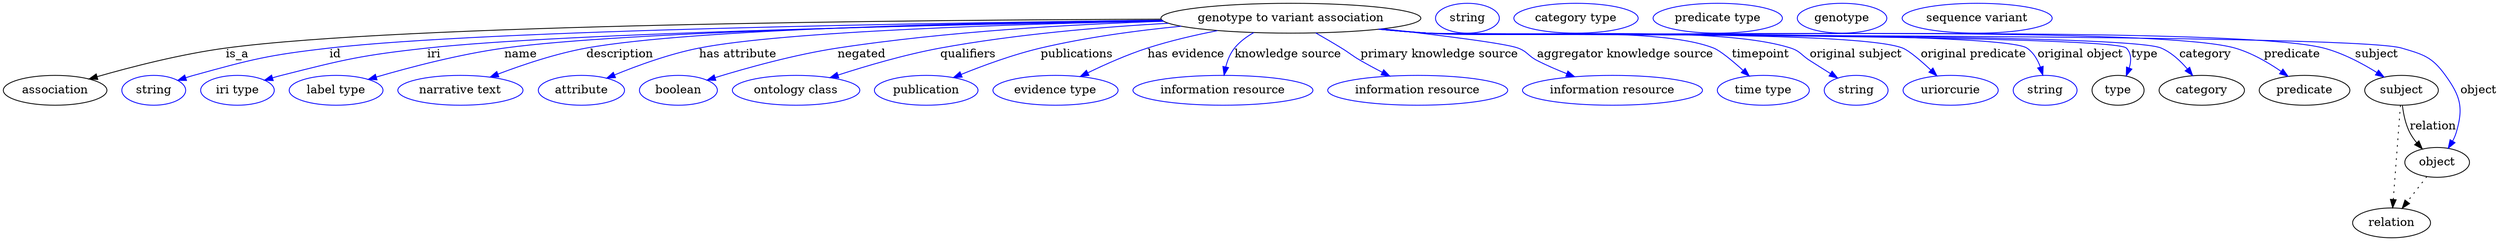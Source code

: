 digraph {
	graph [bb="0,0,3006.4,283"];
	node [label="\N"];
	"genotype to variant association"	[height=0.5,
		label="genotype to variant association",
		pos="1551.4,265",
		width=4.351];
	association	[height=0.5,
		pos="62.394,178",
		width=1.7332];
	"genotype to variant association" -> association	[label=is_a,
		lp="282.39,221.5",
		pos="e,103.34,191.65 1395,263.85 1102.1,262.89 481.46,257.44 268.39,229 214.64,221.83 154.52,206.34 113.17,194.5"];
	id	[color=blue,
		height=0.5,
		label=string,
		pos="181.39,178",
		width=1.0652];
	"genotype to variant association" -> id	[color=blue,
		label=id,
		lp="400.39,221.5",
		pos="e,210.37,190.01 1396.2,262.55 1126.6,259.49 582.79,250.76 393.39,229 319.53,220.51 301.06,215.79 229.39,196 226.28,195.14 223.08,\
194.18 219.89,193.17",
		style=solid];
	iri	[color=blue,
		height=0.5,
		label="iri type",
		pos="282.39,178",
		width=1.2277];
	"genotype to variant association" -> iri	[color=blue,
		label=iri,
		lp="519.39,221.5",
		pos="e,315.01,190.17 1397.1,261.68 1150.5,257.49 678.18,247.33 511.39,229 432.29,220.3 412.55,215.53 335.39,196 331.96,195.13 328.43,\
194.16 324.9,193.14",
		style=solid];
	name	[color=blue,
		height=0.5,
		label="label type",
		pos="401.39,178",
		width=1.5707];
	"genotype to variant association" -> name	[color=blue,
		label=name,
		lp="623.39,221.5",
		pos="e,440.4,191.25 1396.8,262.07 1168.4,258.56 751.85,249.54 603.39,229 550.17,221.64 490.6,205.95 450.03,194.1",
		style=solid];
	description	[color=blue,
		height=0.5,
		label="narrative text",
		pos="551.39,178",
		width=2.0943];
	"genotype to variant association" -> description	[color=blue,
		label=description,
		lp="741.89,221.5",
		pos="e,586.72,193.92 1395.7,262.8 1187.6,260.3 830.05,252.6 701.39,229 665.13,222.35 625.63,208.91 596.27,197.64",
		style=solid];
	"has attribute"	[color=blue,
		height=0.5,
		label=attribute,
		pos="696.39,178",
		width=1.4443];
	"genotype to variant association" -> "has attribute"	[color=blue,
		label="has attribute",
		lp="884.39,221.5",
		pos="e,726.75,192.68 1397.3,261.69 1220.1,258.11 940.58,249.37 837.39,229 802.18,222.05 763.89,208.03 736.11,196.6",
		style=solid];
	negated	[color=blue,
		height=0.5,
		label=boolean,
		pos="813.39,178",
		width=1.2999];
	"genotype to variant association" -> negated	[color=blue,
		label=negated,
		lp="1033.4,221.5",
		pos="e,847.79,190.35 1398,261.32 1287.9,257.66 1136.3,249.07 1004.4,229 953.22,221.22 895.96,205.22 857.6,193.4",
		style=solid];
	qualifiers	[color=blue,
		height=0.5,
		label="ontology class",
		pos="954.39,178",
		width=2.1304];
	"genotype to variant association" -> qualifiers	[color=blue,
		label=qualifiers,
		lp="1161.9,221.5",
		pos="e,995.33,193.25 1403.6,258.92 1322,254.33 1219,245.6 1128.4,229 1086.2,221.27 1039.5,207.56 1005.1,196.45",
		style=solid];
	publications	[color=blue,
		height=0.5,
		label=publication,
		pos="1111.4,178",
		width=1.7332];
	"genotype to variant association" -> publications	[color=blue,
		label=publications,
		lp="1293.4,221.5",
		pos="e,1144.2,193.34 1419.1,255.36 1365.9,250.16 1304.2,241.93 1249.4,229 1216.5,221.24 1180.6,208.09 1153.7,197.22",
		style=solid];
	"has evidence"	[color=blue,
		height=0.5,
		label="evidence type",
		pos="1267.4,178",
		width=2.0943];
	"genotype to variant association" -> "has evidence"	[color=blue,
		label="has evidence",
		lp="1424.9,221.5",
		pos="e,1297.3,194.68 1462.8,250.03 1435.4,244.66 1405.4,237.69 1378.4,229 1353.8,221.08 1327.4,209.32 1306.5,199.19",
		style=solid];
	"knowledge source"	[color=blue,
		height=0.5,
		label="information resource",
		pos="1469.4,178",
		width=3.015];
	"genotype to variant association" -> "knowledge source"	[color=blue,
		label="knowledge source",
		lp="1547.9,221.5",
		pos="e,1470.8,196.34 1506.6,247.63 1497.9,242.75 1489.6,236.61 1483.4,229 1478.1,222.52 1474.8,214.16 1472.8,206.15",
		style=solid];
	"primary knowledge source"	[color=blue,
		height=0.5,
		label="information resource",
		pos="1704.4,178",
		width=3.015];
	"genotype to variant association" -> "primary knowledge source"	[color=blue,
		label="primary knowledge source",
		lp="1730.4,221.5",
		pos="e,1670.7,195.19 1581.4,247.25 1591.3,241.57 1602.4,235.12 1612.4,229 1622.8,222.63 1624.8,220.1 1635.4,214 1643.8,209.16 1652.9,\
204.28 1661.7,199.76",
		style=solid];
	"aggregator knowledge source"	[color=blue,
		height=0.5,
		label="information resource",
		pos="1939.4,178",
		width=3.015];
	"genotype to variant association" -> "aggregator knowledge source"	[color=blue,
		label="aggregator knowledge source",
		lp="1954.9,221.5",
		pos="e,1893.7,194.43 1662.1,252.23 1731.2,244.47 1809.8,234.72 1825.4,229 1836.8,224.79 1837.5,219.55 1848.4,214 1859.7,208.22 1872.2,\
202.83 1884.2,198.09",
		style=solid];
	timepoint	[color=blue,
		height=0.5,
		label="time type",
		pos="2121.4,178",
		width=1.5346];
	"genotype to variant association" -> timepoint	[color=blue,
		label=timepoint,
		lp="2118.4,221.5",
		pos="e,2104.5,195.19 1660.7,252.02 1679.6,250.18 1699.1,248.42 1717.4,247 1793.7,241.1 1990.1,256.93 2061.4,229 2069.3,225.89 2084,213.75 \
2096.8,202.21",
		style=solid];
	"original subject"	[color=blue,
		height=0.5,
		label=string,
		pos="2233.4,178",
		width=1.0652];
	"genotype to variant association" -> "original subject"	[color=blue,
		label="original subject",
		lp="2233.4,221.5",
		pos="e,2211.3,192.7 1659.8,251.94 1679,250.08 1698.8,248.34 1717.4,247 1814.3,240.05 2061.8,258.61 2154.4,229 2166,225.28 2167.1,220.57 \
2177.4,214 2185.6,208.79 2194.4,203.21 2202.7,198.07",
		style=solid];
	"original predicate"	[color=blue,
		height=0.5,
		label=uriorcurie,
		pos="2347.4,178",
		width=1.5887];
	"genotype to variant association" -> "original predicate"	[color=blue,
		label="original predicate",
		lp="2374.9,221.5",
		pos="e,2330.8,195.5 1658.9,251.87 1678.3,250 1698.5,248.27 1717.4,247 1780.8,242.76 2230.1,252.08 2289.4,229 2297.1,225.98 2311.2,213.98 \
2323.5,202.5",
		style=solid];
	"original object"	[color=blue,
		height=0.5,
		label=string,
		pos="2461.4,178",
		width=1.0652];
	"genotype to variant association" -> "original object"	[color=blue,
		label="original object",
		lp="2503.9,221.5",
		pos="e,2458.6,196.43 1658.4,251.81 1678,249.93 1698.3,248.21 1717.4,247 1757.4,244.45 2406.1,251.34 2439.4,229 2447.3,223.7 2452.4,214.89 \
2455.6,206.12",
		style=solid];
	type	[height=0.5,
		pos="2549.4,178",
		width=0.86659];
	"genotype to variant association" -> type	[color=blue,
		label=type,
		lp="2581.4,221.5",
		pos="e,2559.3,195.51 1658,251.8 1677.7,249.91 1698.2,248.19 1717.4,247 1740.7,245.56 2543,245.72 2559.4,229 2565.6,222.66 2565.4,213.61 \
2562.9,204.96",
		style=solid];
	category	[height=0.5,
		pos="2650.4,178",
		width=1.4263];
	"genotype to variant association" -> category	[color=blue,
		label=category,
		lp="2654.9,221.5",
		pos="e,2639.3,195.84 1658,251.78 1677.7,249.89 1698.2,248.18 1717.4,247 1766.4,244 2556.3,248.49 2601.4,229 2613.8,223.65 2624.6,213.55 \
2632.9,203.82",
		style=solid];
	predicate	[height=0.5,
		pos="2774.4,178",
		width=1.5165];
	"genotype to variant association" -> predicate	[color=blue,
		label=predicate,
		lp="2759.4,221.5",
		pos="e,2754.4,195 1658,251.75 1677.7,249.87 1698.2,248.16 1717.4,247 1825.3,240.49 2586.4,258.64 2690.4,229 2710.3,223.32 2730.3,211.69 \
2745.8,201.08",
		style=solid];
	subject	[height=0.5,
		pos="2891.4,178",
		width=1.2277];
	"genotype to variant association" -> subject	[color=blue,
		label=subject,
		lp="2861.4,221.5",
		pos="e,2870.2,194.05 1658,251.72 1677.7,249.84 1698.2,248.14 1717.4,247 1837.2,239.88 2681.2,259.01 2797.4,229 2820.3,223.1 2843.7,210.64 \
2861.5,199.63",
		style=solid];
	object	[height=0.5,
		pos="2934.4,91",
		width=1.0832];
	"genotype to variant association" -> object	[color=blue,
		label=object,
		lp="2984.4,178",
		pos="e,2947.8,108.09 1657.6,251.75 1677.4,249.85 1698,248.14 1717.4,247 1782.5,243.17 2828.8,247.41 2891.4,229 2918,221.17 2928.2,218.5 \
2944.4,196 2962.7,170.69 2966.3,156.9 2957.4,127 2956.4,123.55 2954.9,120.13 2953.1,116.85",
		style=solid];
	association_type	[color=blue,
		height=0.5,
		label=string,
		pos="1764.4,265",
		width=1.0652];
	association_category	[color=blue,
		height=0.5,
		label="category type",
		pos="1895.4,265",
		width=2.0762];
	"genotype to variant association_predicate"	[color=blue,
		height=0.5,
		label="predicate type",
		pos="2066.4,265",
		width=2.1665];
	subject -> object	[label=relation,
		lp="2929.4,134.5",
		pos="e,2916.5,107.23 2892.5,159.55 2893.7,149.57 2896.2,137.07 2901.4,127 2903.6,122.68 2906.5,118.52 2909.7,114.66"];
	relation	[height=0.5,
		pos="2879.4,18",
		width=1.2999];
	subject -> relation	[pos="e,2880.7,36.188 2890.1,159.79 2888,132.48 2884,78.994 2881.5,46.38",
		style=dotted];
	"genotype to variant association_subject"	[color=blue,
		height=0.5,
		label=genotype,
		pos="2216.4,265",
		width=1.4985];
	object -> relation	[pos="e,2892.2,35.54 2921.9,73.889 2915,64.939 2906.2,53.617 2898.4,43.584",
		style=dotted];
	"genotype to variant association_object"	[color=blue,
		height=0.5,
		label="sequence variant",
		pos="2378.4,265",
		width=2.5095];
}
